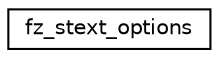 digraph "Graphical Class Hierarchy"
{
 // LATEX_PDF_SIZE
  edge [fontname="Helvetica",fontsize="10",labelfontname="Helvetica",labelfontsize="10"];
  node [fontname="Helvetica",fontsize="10",shape=record];
  rankdir="LR";
  Node0 [label="fz_stext_options",height=0.2,width=0.4,color="black", fillcolor="white", style="filled",URL="$structfz__stext__options.html",tooltip=" "];
}
